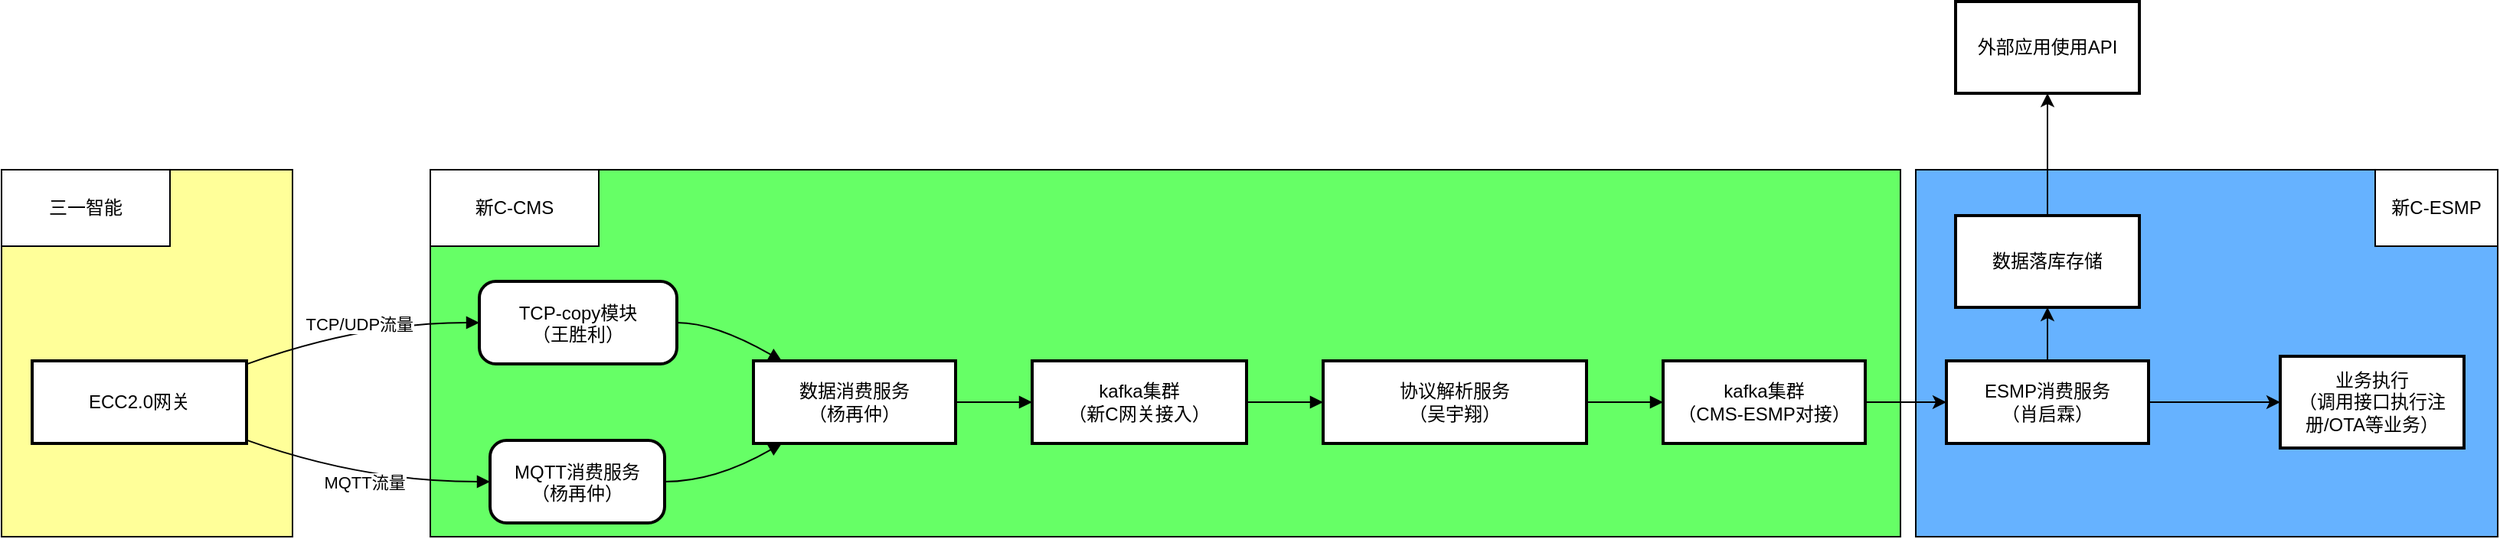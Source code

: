 <mxfile version="26.0.16">
  <diagram name="第 1 页" id="xOBSQdIUF3AEcpRsjibg">
    <mxGraphModel dx="1034" dy="446" grid="1" gridSize="10" guides="1" tooltips="1" connect="1" arrows="1" fold="1" page="1" pageScale="1" pageWidth="827" pageHeight="1169" math="0" shadow="0">
      <root>
        <mxCell id="0" />
        <mxCell id="1" parent="0" />
        <mxCell id="iZt_HRyoZubeiee7m-Jg-99" value="" style="rounded=0;whiteSpace=wrap;html=1;fillColor=light-dark(#FFFF99,var(--ge-dark-color, #121212));" vertex="1" parent="1">
          <mxGeometry y="137" width="190" height="240" as="geometry" />
        </mxCell>
        <mxCell id="iZt_HRyoZubeiee7m-Jg-91" value="" style="rounded=0;whiteSpace=wrap;html=1;fillColor=light-dark(#66B2FF,var(--ge-dark-color, #121212));" vertex="1" parent="1">
          <mxGeometry x="1250" y="137" width="380" height="240" as="geometry" />
        </mxCell>
        <mxCell id="iZt_HRyoZubeiee7m-Jg-90" value="" style="rounded=0;whiteSpace=wrap;html=1;fillColor=light-dark(#66FF66,var(--ge-dark-color, #121212));" vertex="1" parent="1">
          <mxGeometry x="280" y="137" width="960" height="240" as="geometry" />
        </mxCell>
        <mxCell id="iZt_HRyoZubeiee7m-Jg-53" value="ECC2.0网关" style="whiteSpace=wrap;strokeWidth=2;" vertex="1" parent="1">
          <mxGeometry x="20" y="262" width="140" height="54" as="geometry" />
        </mxCell>
        <mxCell id="iZt_HRyoZubeiee7m-Jg-54" value="TCP-copy模块&#xa;（王胜利）" style="rounded=1;arcSize=20;strokeWidth=2" vertex="1" parent="1">
          <mxGeometry x="312" y="210" width="129" height="54" as="geometry" />
        </mxCell>
        <mxCell id="iZt_HRyoZubeiee7m-Jg-55" value="MQTT消费服务&#xa;（杨再仲）" style="rounded=1;arcSize=20;strokeWidth=2" vertex="1" parent="1">
          <mxGeometry x="319" y="314" width="114" height="54" as="geometry" />
        </mxCell>
        <mxCell id="iZt_HRyoZubeiee7m-Jg-56" value="数据消费服务&#xa;（杨再仲）" style="whiteSpace=wrap;strokeWidth=2;" vertex="1" parent="1">
          <mxGeometry x="491" y="262" width="132" height="54" as="geometry" />
        </mxCell>
        <mxCell id="iZt_HRyoZubeiee7m-Jg-57" value="kafka集群&#xa;（新C网关接入）" style="whiteSpace=wrap;strokeWidth=2;" vertex="1" parent="1">
          <mxGeometry x="673" y="262" width="140" height="54" as="geometry" />
        </mxCell>
        <mxCell id="iZt_HRyoZubeiee7m-Jg-58" value="协议解析服务&#xa;（吴宇翔）" style="whiteSpace=wrap;strokeWidth=2;" vertex="1" parent="1">
          <mxGeometry x="863" y="262" width="172" height="54" as="geometry" />
        </mxCell>
        <mxCell id="iZt_HRyoZubeiee7m-Jg-69" value="" style="edgeStyle=orthogonalEdgeStyle;rounded=0;orthogonalLoop=1;jettySize=auto;html=1;" edge="1" parent="1" source="iZt_HRyoZubeiee7m-Jg-59" target="iZt_HRyoZubeiee7m-Jg-68">
          <mxGeometry relative="1" as="geometry" />
        </mxCell>
        <mxCell id="iZt_HRyoZubeiee7m-Jg-59" value="kafka集群&#xa;（CMS-ESMP对接）" style="whiteSpace=wrap;strokeWidth=2;" vertex="1" parent="1">
          <mxGeometry x="1085" y="262" width="132" height="54" as="geometry" />
        </mxCell>
        <mxCell id="iZt_HRyoZubeiee7m-Jg-60" value="TCP/UDP流量" style="curved=1;startArrow=none;endArrow=block;exitX=1;exitY=0.04;entryX=0;entryY=0.5;rounded=0;" edge="1" parent="1" source="iZt_HRyoZubeiee7m-Jg-53" target="iZt_HRyoZubeiee7m-Jg-54">
          <mxGeometry relative="1" as="geometry">
            <Array as="points">
              <mxPoint x="236" y="237" />
            </Array>
          </mxGeometry>
        </mxCell>
        <mxCell id="iZt_HRyoZubeiee7m-Jg-61" value="MQTT流量" style="curved=1;startArrow=none;endArrow=block;exitX=1;exitY=0.96;entryX=0;entryY=0.5;rounded=0;" edge="1" parent="1" source="iZt_HRyoZubeiee7m-Jg-53" target="iZt_HRyoZubeiee7m-Jg-55">
          <mxGeometry relative="1" as="geometry">
            <Array as="points">
              <mxPoint x="236" y="341" />
            </Array>
          </mxGeometry>
        </mxCell>
        <mxCell id="iZt_HRyoZubeiee7m-Jg-62" value="" style="curved=1;startArrow=none;endArrow=block;exitX=1;exitY=0.5;entryX=0.14;entryY=0;rounded=0;" edge="1" parent="1" source="iZt_HRyoZubeiee7m-Jg-54" target="iZt_HRyoZubeiee7m-Jg-56">
          <mxGeometry relative="1" as="geometry">
            <Array as="points">
              <mxPoint x="466" y="237" />
            </Array>
          </mxGeometry>
        </mxCell>
        <mxCell id="iZt_HRyoZubeiee7m-Jg-63" value="" style="curved=1;startArrow=none;endArrow=block;exitX=1;exitY=0.5;entryX=0.14;entryY=1;rounded=0;" edge="1" parent="1" source="iZt_HRyoZubeiee7m-Jg-55" target="iZt_HRyoZubeiee7m-Jg-56">
          <mxGeometry relative="1" as="geometry">
            <Array as="points">
              <mxPoint x="466" y="341" />
            </Array>
          </mxGeometry>
        </mxCell>
        <mxCell id="iZt_HRyoZubeiee7m-Jg-64" value="" style="curved=1;startArrow=none;endArrow=block;exitX=1;exitY=0.5;entryX=0;entryY=0.5;rounded=0;" edge="1" parent="1" source="iZt_HRyoZubeiee7m-Jg-56" target="iZt_HRyoZubeiee7m-Jg-57">
          <mxGeometry relative="1" as="geometry">
            <Array as="points" />
          </mxGeometry>
        </mxCell>
        <mxCell id="iZt_HRyoZubeiee7m-Jg-65" value="" style="curved=1;startArrow=none;endArrow=block;exitX=1;exitY=0.5;entryX=0;entryY=0.5;rounded=0;" edge="1" parent="1" source="iZt_HRyoZubeiee7m-Jg-57" target="iZt_HRyoZubeiee7m-Jg-58">
          <mxGeometry relative="1" as="geometry">
            <Array as="points" />
          </mxGeometry>
        </mxCell>
        <mxCell id="iZt_HRyoZubeiee7m-Jg-66" value="" style="curved=1;startArrow=none;endArrow=block;exitX=1;exitY=0.5;entryX=0;entryY=0.5;rounded=0;" edge="1" parent="1" source="iZt_HRyoZubeiee7m-Jg-58" target="iZt_HRyoZubeiee7m-Jg-59">
          <mxGeometry relative="1" as="geometry">
            <Array as="points" />
          </mxGeometry>
        </mxCell>
        <mxCell id="iZt_HRyoZubeiee7m-Jg-95" value="" style="edgeStyle=orthogonalEdgeStyle;rounded=0;orthogonalLoop=1;jettySize=auto;html=1;" edge="1" parent="1" source="iZt_HRyoZubeiee7m-Jg-68" target="iZt_HRyoZubeiee7m-Jg-94">
          <mxGeometry relative="1" as="geometry" />
        </mxCell>
        <mxCell id="iZt_HRyoZubeiee7m-Jg-97" value="" style="edgeStyle=orthogonalEdgeStyle;rounded=0;orthogonalLoop=1;jettySize=auto;html=1;" edge="1" parent="1" source="iZt_HRyoZubeiee7m-Jg-68" target="iZt_HRyoZubeiee7m-Jg-96">
          <mxGeometry relative="1" as="geometry" />
        </mxCell>
        <mxCell id="iZt_HRyoZubeiee7m-Jg-68" value="ESMP消费服务&#xa;（肖启霖）" style="whiteSpace=wrap;strokeWidth=2;" vertex="1" parent="1">
          <mxGeometry x="1270" y="262" width="132" height="54" as="geometry" />
        </mxCell>
        <mxCell id="iZt_HRyoZubeiee7m-Jg-94" value="业务执行&lt;div&gt;（调用接口执行注册/OTA等业务）&lt;/div&gt;" style="whiteSpace=wrap;html=1;strokeWidth=2;" vertex="1" parent="1">
          <mxGeometry x="1488" y="259" width="120" height="60" as="geometry" />
        </mxCell>
        <mxCell id="iZt_HRyoZubeiee7m-Jg-106" value="" style="edgeStyle=orthogonalEdgeStyle;rounded=0;orthogonalLoop=1;jettySize=auto;html=1;" edge="1" parent="1" source="iZt_HRyoZubeiee7m-Jg-96" target="iZt_HRyoZubeiee7m-Jg-105">
          <mxGeometry relative="1" as="geometry" />
        </mxCell>
        <mxCell id="iZt_HRyoZubeiee7m-Jg-96" value="数据落库存储" style="whiteSpace=wrap;html=1;strokeWidth=2;" vertex="1" parent="1">
          <mxGeometry x="1276" y="167" width="120" height="60" as="geometry" />
        </mxCell>
        <mxCell id="iZt_HRyoZubeiee7m-Jg-100" value="三一智能" style="html=1;whiteSpace=wrap;" vertex="1" parent="1">
          <mxGeometry y="137" width="110" height="50" as="geometry" />
        </mxCell>
        <mxCell id="iZt_HRyoZubeiee7m-Jg-101" value="新C-CMS" style="html=1;whiteSpace=wrap;" vertex="1" parent="1">
          <mxGeometry x="280" y="137" width="110" height="50" as="geometry" />
        </mxCell>
        <mxCell id="iZt_HRyoZubeiee7m-Jg-102" value="新C-ESMP" style="html=1;whiteSpace=wrap;" vertex="1" parent="1">
          <mxGeometry x="1550" y="137" width="80" height="50" as="geometry" />
        </mxCell>
        <mxCell id="iZt_HRyoZubeiee7m-Jg-105" value="外部应用使用API" style="whiteSpace=wrap;html=1;strokeWidth=2;" vertex="1" parent="1">
          <mxGeometry x="1276" y="27" width="120" height="60" as="geometry" />
        </mxCell>
      </root>
    </mxGraphModel>
  </diagram>
</mxfile>
